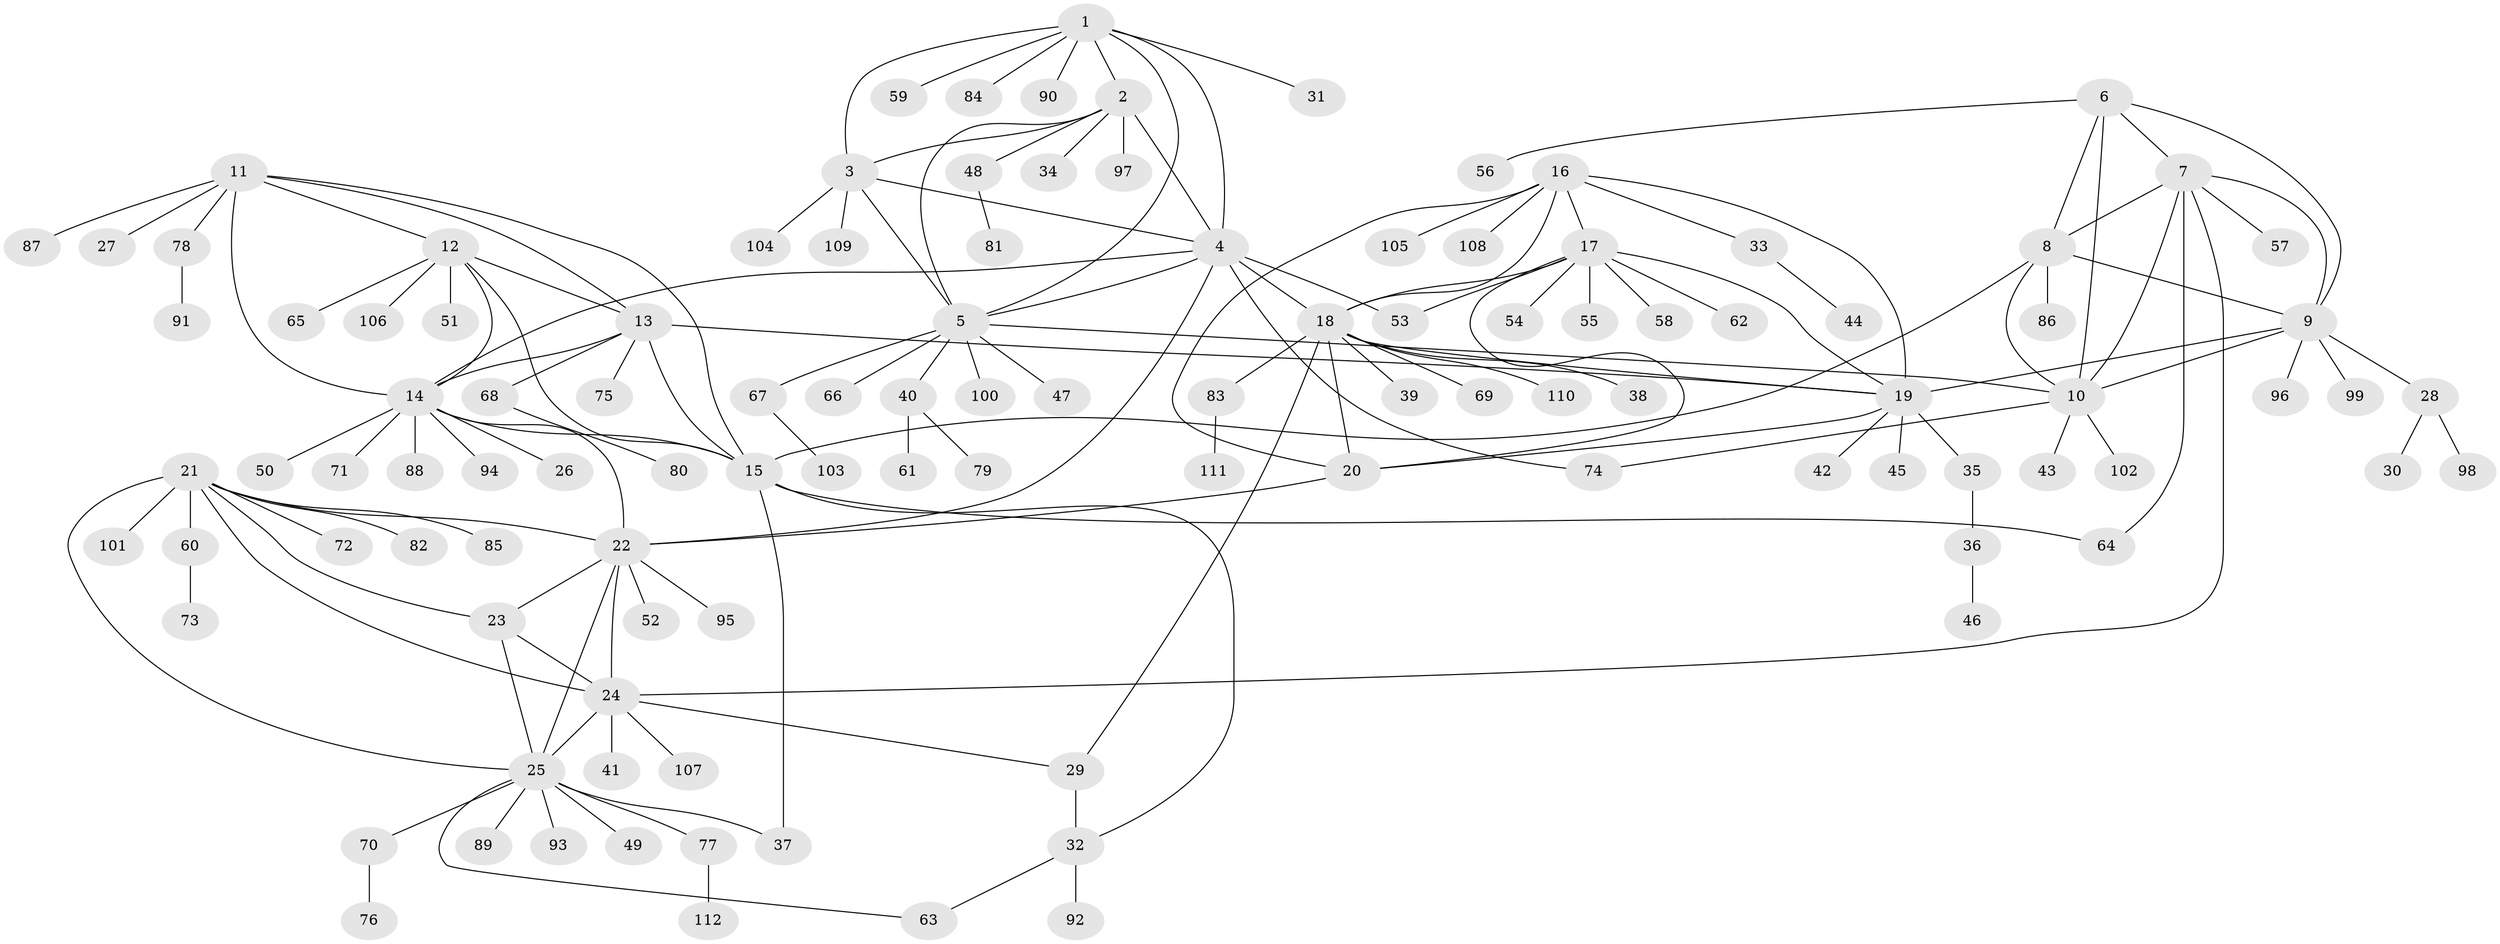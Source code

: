 // coarse degree distribution, {5: 0.13043478260869565, 4: 0.08695652173913043, 9: 0.021739130434782608, 7: 0.10869565217391304, 6: 0.15217391304347827, 8: 0.043478260869565216, 1: 0.34782608695652173, 2: 0.06521739130434782, 3: 0.043478260869565216}
// Generated by graph-tools (version 1.1) at 2025/52/03/04/25 22:52:42]
// undirected, 112 vertices, 154 edges
graph export_dot {
  node [color=gray90,style=filled];
  1;
  2;
  3;
  4;
  5;
  6;
  7;
  8;
  9;
  10;
  11;
  12;
  13;
  14;
  15;
  16;
  17;
  18;
  19;
  20;
  21;
  22;
  23;
  24;
  25;
  26;
  27;
  28;
  29;
  30;
  31;
  32;
  33;
  34;
  35;
  36;
  37;
  38;
  39;
  40;
  41;
  42;
  43;
  44;
  45;
  46;
  47;
  48;
  49;
  50;
  51;
  52;
  53;
  54;
  55;
  56;
  57;
  58;
  59;
  60;
  61;
  62;
  63;
  64;
  65;
  66;
  67;
  68;
  69;
  70;
  71;
  72;
  73;
  74;
  75;
  76;
  77;
  78;
  79;
  80;
  81;
  82;
  83;
  84;
  85;
  86;
  87;
  88;
  89;
  90;
  91;
  92;
  93;
  94;
  95;
  96;
  97;
  98;
  99;
  100;
  101;
  102;
  103;
  104;
  105;
  106;
  107;
  108;
  109;
  110;
  111;
  112;
  1 -- 2;
  1 -- 3;
  1 -- 4;
  1 -- 5;
  1 -- 31;
  1 -- 59;
  1 -- 84;
  1 -- 90;
  2 -- 3;
  2 -- 4;
  2 -- 5;
  2 -- 34;
  2 -- 48;
  2 -- 97;
  3 -- 4;
  3 -- 5;
  3 -- 104;
  3 -- 109;
  4 -- 5;
  4 -- 14;
  4 -- 18;
  4 -- 22;
  4 -- 53;
  4 -- 74;
  5 -- 10;
  5 -- 40;
  5 -- 47;
  5 -- 66;
  5 -- 67;
  5 -- 100;
  6 -- 7;
  6 -- 8;
  6 -- 9;
  6 -- 10;
  6 -- 56;
  7 -- 8;
  7 -- 9;
  7 -- 10;
  7 -- 24;
  7 -- 57;
  7 -- 64;
  8 -- 9;
  8 -- 10;
  8 -- 15;
  8 -- 86;
  9 -- 10;
  9 -- 19;
  9 -- 28;
  9 -- 96;
  9 -- 99;
  10 -- 43;
  10 -- 74;
  10 -- 102;
  11 -- 12;
  11 -- 13;
  11 -- 14;
  11 -- 15;
  11 -- 27;
  11 -- 78;
  11 -- 87;
  12 -- 13;
  12 -- 14;
  12 -- 15;
  12 -- 51;
  12 -- 65;
  12 -- 106;
  13 -- 14;
  13 -- 15;
  13 -- 19;
  13 -- 68;
  13 -- 75;
  14 -- 15;
  14 -- 22;
  14 -- 26;
  14 -- 50;
  14 -- 71;
  14 -- 88;
  14 -- 94;
  15 -- 32;
  15 -- 37;
  15 -- 64;
  16 -- 17;
  16 -- 18;
  16 -- 19;
  16 -- 20;
  16 -- 33;
  16 -- 105;
  16 -- 108;
  17 -- 18;
  17 -- 19;
  17 -- 20;
  17 -- 53;
  17 -- 54;
  17 -- 55;
  17 -- 58;
  17 -- 62;
  18 -- 19;
  18 -- 20;
  18 -- 29;
  18 -- 38;
  18 -- 39;
  18 -- 69;
  18 -- 83;
  18 -- 110;
  19 -- 20;
  19 -- 35;
  19 -- 42;
  19 -- 45;
  20 -- 22;
  21 -- 22;
  21 -- 23;
  21 -- 24;
  21 -- 25;
  21 -- 60;
  21 -- 72;
  21 -- 82;
  21 -- 85;
  21 -- 101;
  22 -- 23;
  22 -- 24;
  22 -- 25;
  22 -- 52;
  22 -- 95;
  23 -- 24;
  23 -- 25;
  24 -- 25;
  24 -- 29;
  24 -- 41;
  24 -- 107;
  25 -- 37;
  25 -- 49;
  25 -- 63;
  25 -- 70;
  25 -- 77;
  25 -- 89;
  25 -- 93;
  28 -- 30;
  28 -- 98;
  29 -- 32;
  32 -- 63;
  32 -- 92;
  33 -- 44;
  35 -- 36;
  36 -- 46;
  40 -- 61;
  40 -- 79;
  48 -- 81;
  60 -- 73;
  67 -- 103;
  68 -- 80;
  70 -- 76;
  77 -- 112;
  78 -- 91;
  83 -- 111;
}
